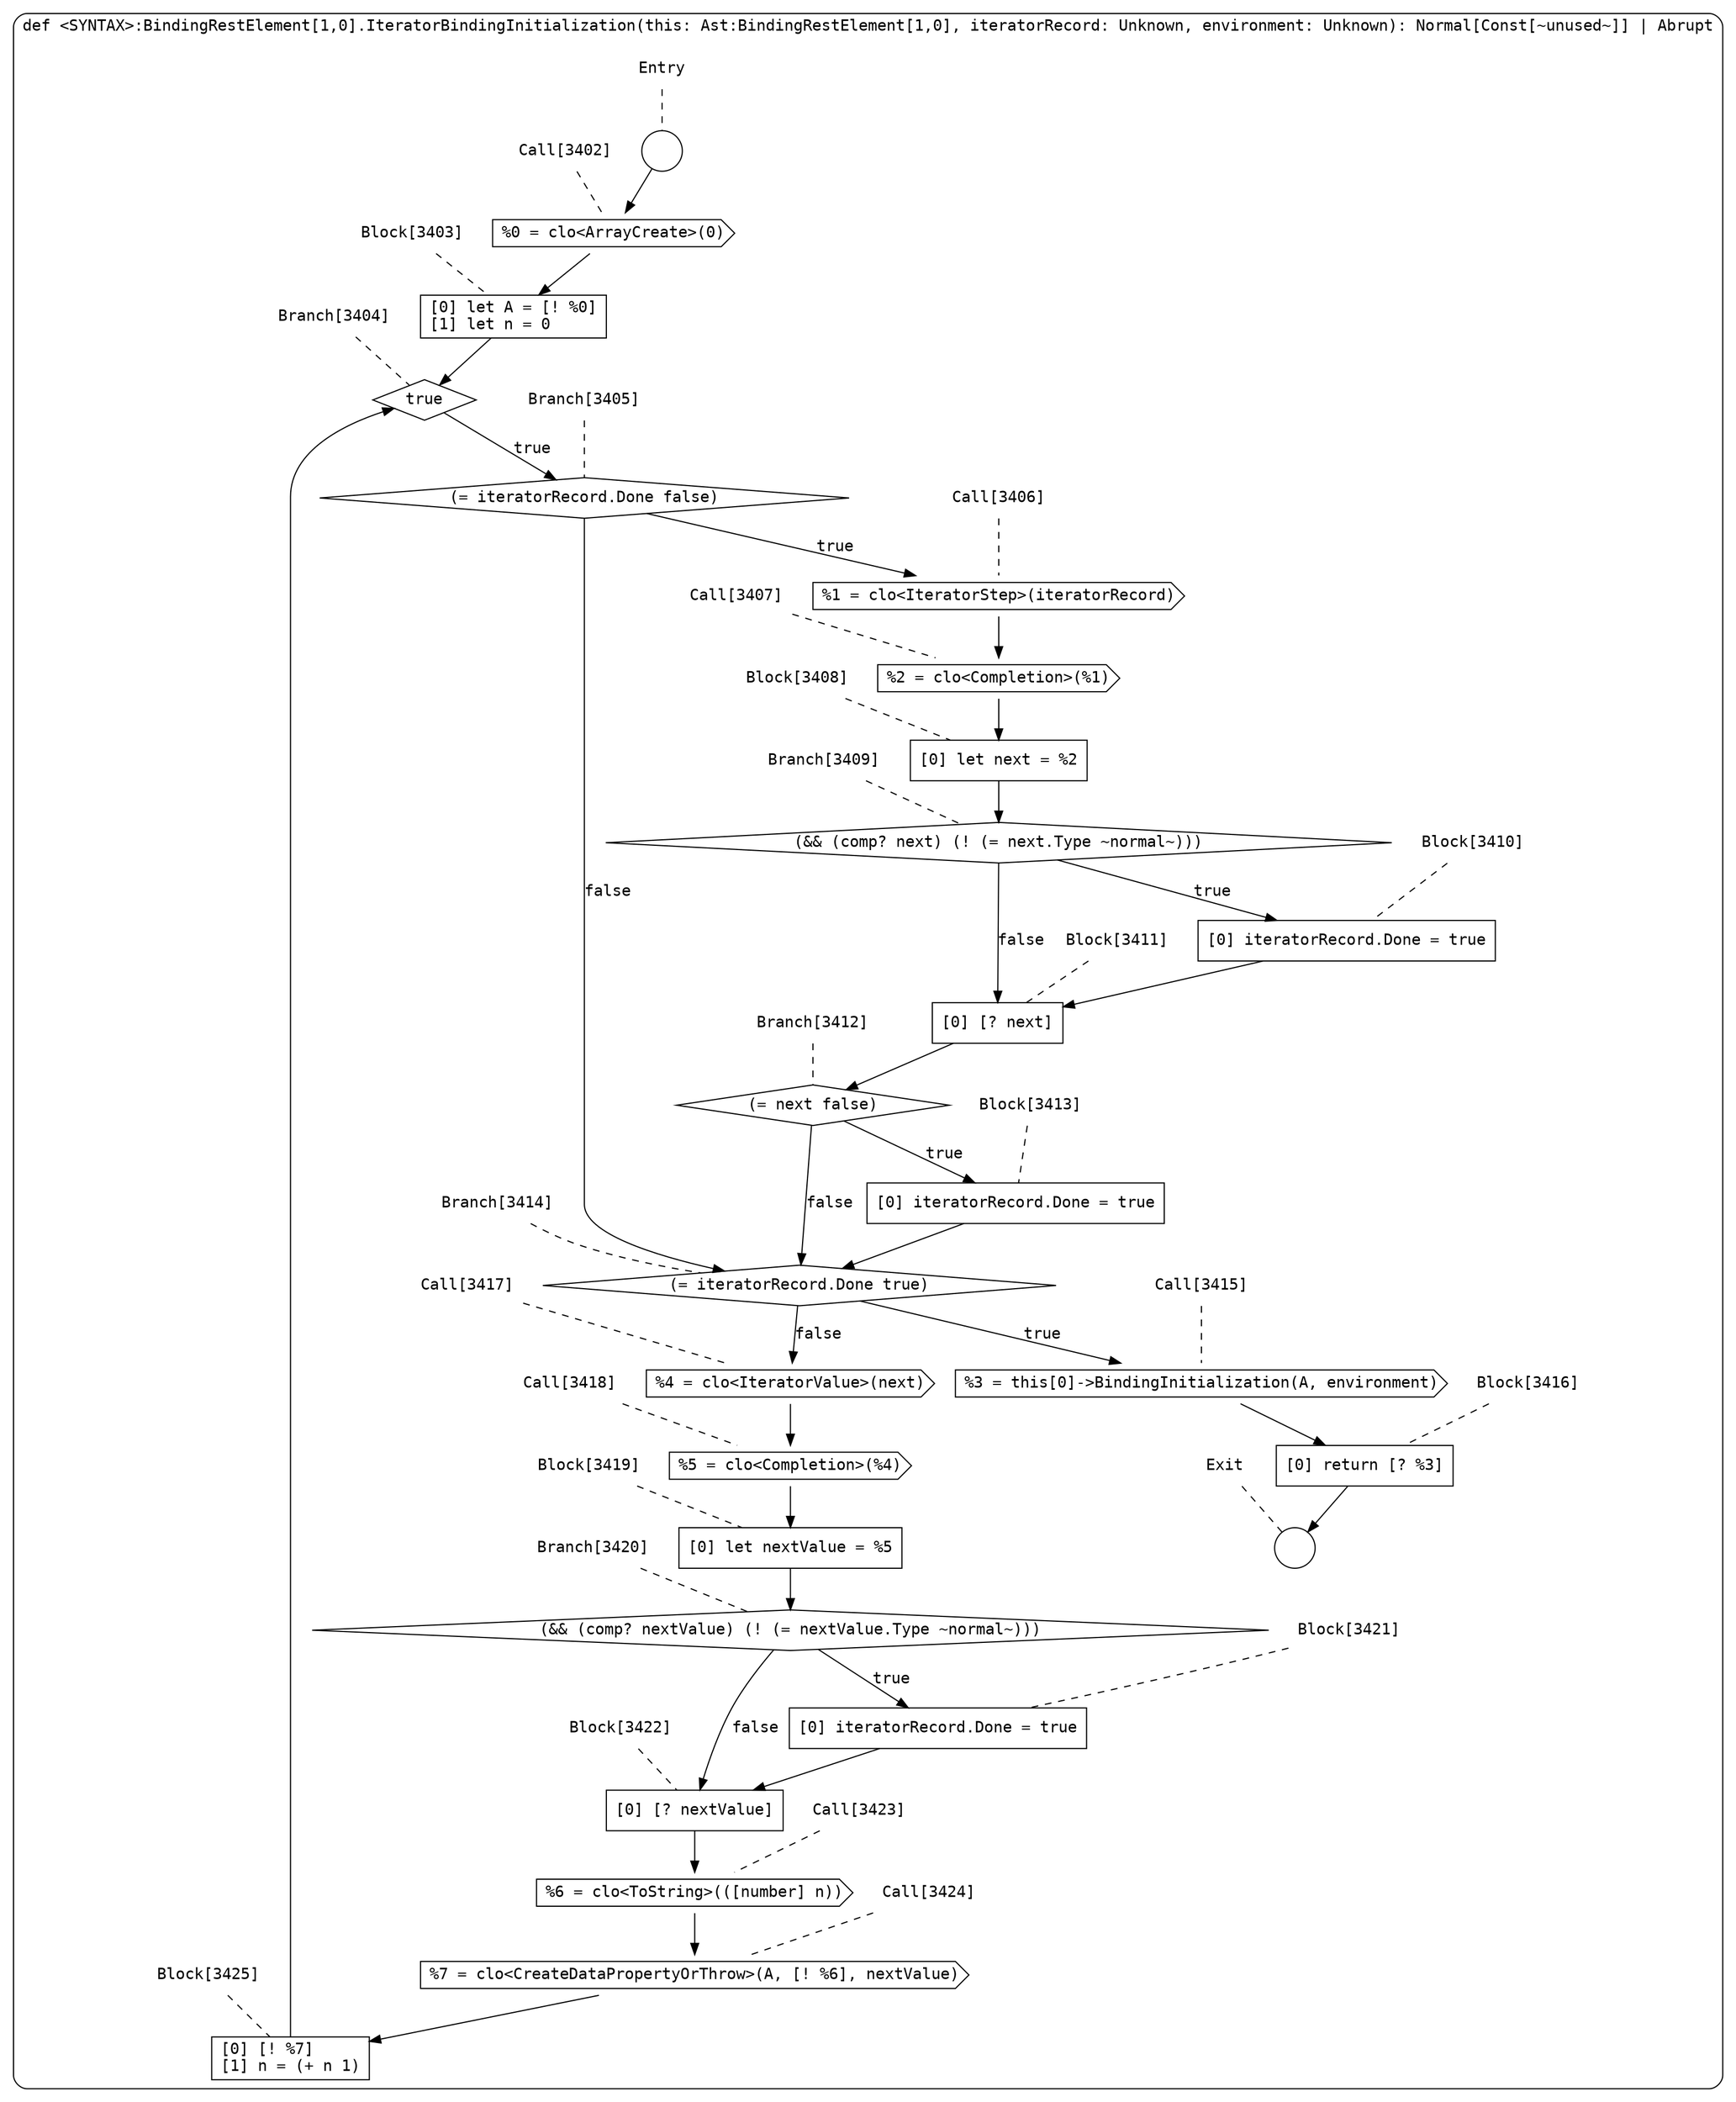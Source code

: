 digraph {
  graph [fontname = "Consolas"]
  node [fontname = "Consolas"]
  edge [fontname = "Consolas"]
  subgraph cluster870 {
    label = "def <SYNTAX>:BindingRestElement[1,0].IteratorBindingInitialization(this: Ast:BindingRestElement[1,0], iteratorRecord: Unknown, environment: Unknown): Normal[Const[~unused~]] | Abrupt"
    style = rounded
    cluster870_entry_name [shape=none, label=<<font color="black">Entry</font>>]
    cluster870_entry_name -> cluster870_entry [arrowhead=none, color="black", style=dashed]
    cluster870_entry [shape=circle label=" " color="black" fillcolor="white" style=filled]
    cluster870_entry -> node3402 [color="black"]
    cluster870_exit_name [shape=none, label=<<font color="black">Exit</font>>]
    cluster870_exit_name -> cluster870_exit [arrowhead=none, color="black", style=dashed]
    cluster870_exit [shape=circle label=" " color="black" fillcolor="white" style=filled]
    node3402_name [shape=none, label=<<font color="black">Call[3402]</font>>]
    node3402_name -> node3402 [arrowhead=none, color="black", style=dashed]
    node3402 [shape=cds, label=<<font color="black">%0 = clo&lt;ArrayCreate&gt;(0)</font>> color="black" fillcolor="white", style=filled]
    node3402 -> node3403 [color="black"]
    node3403_name [shape=none, label=<<font color="black">Block[3403]</font>>]
    node3403_name -> node3403 [arrowhead=none, color="black", style=dashed]
    node3403 [shape=box, label=<<font color="black">[0] let A = [! %0]<BR ALIGN="LEFT"/>[1] let n = 0<BR ALIGN="LEFT"/></font>> color="black" fillcolor="white", style=filled]
    node3403 -> node3404 [color="black"]
    node3404_name [shape=none, label=<<font color="black">Branch[3404]</font>>]
    node3404_name -> node3404 [arrowhead=none, color="black", style=dashed]
    node3404 [shape=diamond, label=<<font color="black">true</font>> color="black" fillcolor="white", style=filled]
    node3404 -> node3405 [label=<<font color="black">true</font>> color="black"]
    node3405_name [shape=none, label=<<font color="black">Branch[3405]</font>>]
    node3405_name -> node3405 [arrowhead=none, color="black", style=dashed]
    node3405 [shape=diamond, label=<<font color="black">(= iteratorRecord.Done false)</font>> color="black" fillcolor="white", style=filled]
    node3405 -> node3406 [label=<<font color="black">true</font>> color="black"]
    node3405 -> node3414 [label=<<font color="black">false</font>> color="black"]
    node3406_name [shape=none, label=<<font color="black">Call[3406]</font>>]
    node3406_name -> node3406 [arrowhead=none, color="black", style=dashed]
    node3406 [shape=cds, label=<<font color="black">%1 = clo&lt;IteratorStep&gt;(iteratorRecord)</font>> color="black" fillcolor="white", style=filled]
    node3406 -> node3407 [color="black"]
    node3414_name [shape=none, label=<<font color="black">Branch[3414]</font>>]
    node3414_name -> node3414 [arrowhead=none, color="black", style=dashed]
    node3414 [shape=diamond, label=<<font color="black">(= iteratorRecord.Done true)</font>> color="black" fillcolor="white", style=filled]
    node3414 -> node3415 [label=<<font color="black">true</font>> color="black"]
    node3414 -> node3417 [label=<<font color="black">false</font>> color="black"]
    node3407_name [shape=none, label=<<font color="black">Call[3407]</font>>]
    node3407_name -> node3407 [arrowhead=none, color="black", style=dashed]
    node3407 [shape=cds, label=<<font color="black">%2 = clo&lt;Completion&gt;(%1)</font>> color="black" fillcolor="white", style=filled]
    node3407 -> node3408 [color="black"]
    node3415_name [shape=none, label=<<font color="black">Call[3415]</font>>]
    node3415_name -> node3415 [arrowhead=none, color="black", style=dashed]
    node3415 [shape=cds, label=<<font color="black">%3 = this[0]-&gt;BindingInitialization(A, environment)</font>> color="black" fillcolor="white", style=filled]
    node3415 -> node3416 [color="black"]
    node3417_name [shape=none, label=<<font color="black">Call[3417]</font>>]
    node3417_name -> node3417 [arrowhead=none, color="black", style=dashed]
    node3417 [shape=cds, label=<<font color="black">%4 = clo&lt;IteratorValue&gt;(next)</font>> color="black" fillcolor="white", style=filled]
    node3417 -> node3418 [color="black"]
    node3408_name [shape=none, label=<<font color="black">Block[3408]</font>>]
    node3408_name -> node3408 [arrowhead=none, color="black", style=dashed]
    node3408 [shape=box, label=<<font color="black">[0] let next = %2<BR ALIGN="LEFT"/></font>> color="black" fillcolor="white", style=filled]
    node3408 -> node3409 [color="black"]
    node3416_name [shape=none, label=<<font color="black">Block[3416]</font>>]
    node3416_name -> node3416 [arrowhead=none, color="black", style=dashed]
    node3416 [shape=box, label=<<font color="black">[0] return [? %3]<BR ALIGN="LEFT"/></font>> color="black" fillcolor="white", style=filled]
    node3416 -> cluster870_exit [color="black"]
    node3418_name [shape=none, label=<<font color="black">Call[3418]</font>>]
    node3418_name -> node3418 [arrowhead=none, color="black", style=dashed]
    node3418 [shape=cds, label=<<font color="black">%5 = clo&lt;Completion&gt;(%4)</font>> color="black" fillcolor="white", style=filled]
    node3418 -> node3419 [color="black"]
    node3409_name [shape=none, label=<<font color="black">Branch[3409]</font>>]
    node3409_name -> node3409 [arrowhead=none, color="black", style=dashed]
    node3409 [shape=diamond, label=<<font color="black">(&amp;&amp; (comp? next) (! (= next.Type ~normal~)))</font>> color="black" fillcolor="white", style=filled]
    node3409 -> node3410 [label=<<font color="black">true</font>> color="black"]
    node3409 -> node3411 [label=<<font color="black">false</font>> color="black"]
    node3419_name [shape=none, label=<<font color="black">Block[3419]</font>>]
    node3419_name -> node3419 [arrowhead=none, color="black", style=dashed]
    node3419 [shape=box, label=<<font color="black">[0] let nextValue = %5<BR ALIGN="LEFT"/></font>> color="black" fillcolor="white", style=filled]
    node3419 -> node3420 [color="black"]
    node3410_name [shape=none, label=<<font color="black">Block[3410]</font>>]
    node3410_name -> node3410 [arrowhead=none, color="black", style=dashed]
    node3410 [shape=box, label=<<font color="black">[0] iteratorRecord.Done = true<BR ALIGN="LEFT"/></font>> color="black" fillcolor="white", style=filled]
    node3410 -> node3411 [color="black"]
    node3411_name [shape=none, label=<<font color="black">Block[3411]</font>>]
    node3411_name -> node3411 [arrowhead=none, color="black", style=dashed]
    node3411 [shape=box, label=<<font color="black">[0] [? next]<BR ALIGN="LEFT"/></font>> color="black" fillcolor="white", style=filled]
    node3411 -> node3412 [color="black"]
    node3420_name [shape=none, label=<<font color="black">Branch[3420]</font>>]
    node3420_name -> node3420 [arrowhead=none, color="black", style=dashed]
    node3420 [shape=diamond, label=<<font color="black">(&amp;&amp; (comp? nextValue) (! (= nextValue.Type ~normal~)))</font>> color="black" fillcolor="white", style=filled]
    node3420 -> node3421 [label=<<font color="black">true</font>> color="black"]
    node3420 -> node3422 [label=<<font color="black">false</font>> color="black"]
    node3412_name [shape=none, label=<<font color="black">Branch[3412]</font>>]
    node3412_name -> node3412 [arrowhead=none, color="black", style=dashed]
    node3412 [shape=diamond, label=<<font color="black">(= next false)</font>> color="black" fillcolor="white", style=filled]
    node3412 -> node3413 [label=<<font color="black">true</font>> color="black"]
    node3412 -> node3414 [label=<<font color="black">false</font>> color="black"]
    node3421_name [shape=none, label=<<font color="black">Block[3421]</font>>]
    node3421_name -> node3421 [arrowhead=none, color="black", style=dashed]
    node3421 [shape=box, label=<<font color="black">[0] iteratorRecord.Done = true<BR ALIGN="LEFT"/></font>> color="black" fillcolor="white", style=filled]
    node3421 -> node3422 [color="black"]
    node3422_name [shape=none, label=<<font color="black">Block[3422]</font>>]
    node3422_name -> node3422 [arrowhead=none, color="black", style=dashed]
    node3422 [shape=box, label=<<font color="black">[0] [? nextValue]<BR ALIGN="LEFT"/></font>> color="black" fillcolor="white", style=filled]
    node3422 -> node3423 [color="black"]
    node3413_name [shape=none, label=<<font color="black">Block[3413]</font>>]
    node3413_name -> node3413 [arrowhead=none, color="black", style=dashed]
    node3413 [shape=box, label=<<font color="black">[0] iteratorRecord.Done = true<BR ALIGN="LEFT"/></font>> color="black" fillcolor="white", style=filled]
    node3413 -> node3414 [color="black"]
    node3423_name [shape=none, label=<<font color="black">Call[3423]</font>>]
    node3423_name -> node3423 [arrowhead=none, color="black", style=dashed]
    node3423 [shape=cds, label=<<font color="black">%6 = clo&lt;ToString&gt;(([number] n))</font>> color="black" fillcolor="white", style=filled]
    node3423 -> node3424 [color="black"]
    node3424_name [shape=none, label=<<font color="black">Call[3424]</font>>]
    node3424_name -> node3424 [arrowhead=none, color="black", style=dashed]
    node3424 [shape=cds, label=<<font color="black">%7 = clo&lt;CreateDataPropertyOrThrow&gt;(A, [! %6], nextValue)</font>> color="black" fillcolor="white", style=filled]
    node3424 -> node3425 [color="black"]
    node3425_name [shape=none, label=<<font color="black">Block[3425]</font>>]
    node3425_name -> node3425 [arrowhead=none, color="black", style=dashed]
    node3425 [shape=box, label=<<font color="black">[0] [! %7]<BR ALIGN="LEFT"/>[1] n = (+ n 1)<BR ALIGN="LEFT"/></font>> color="black" fillcolor="white", style=filled]
    node3425 -> node3404 [color="black"]
  }
}